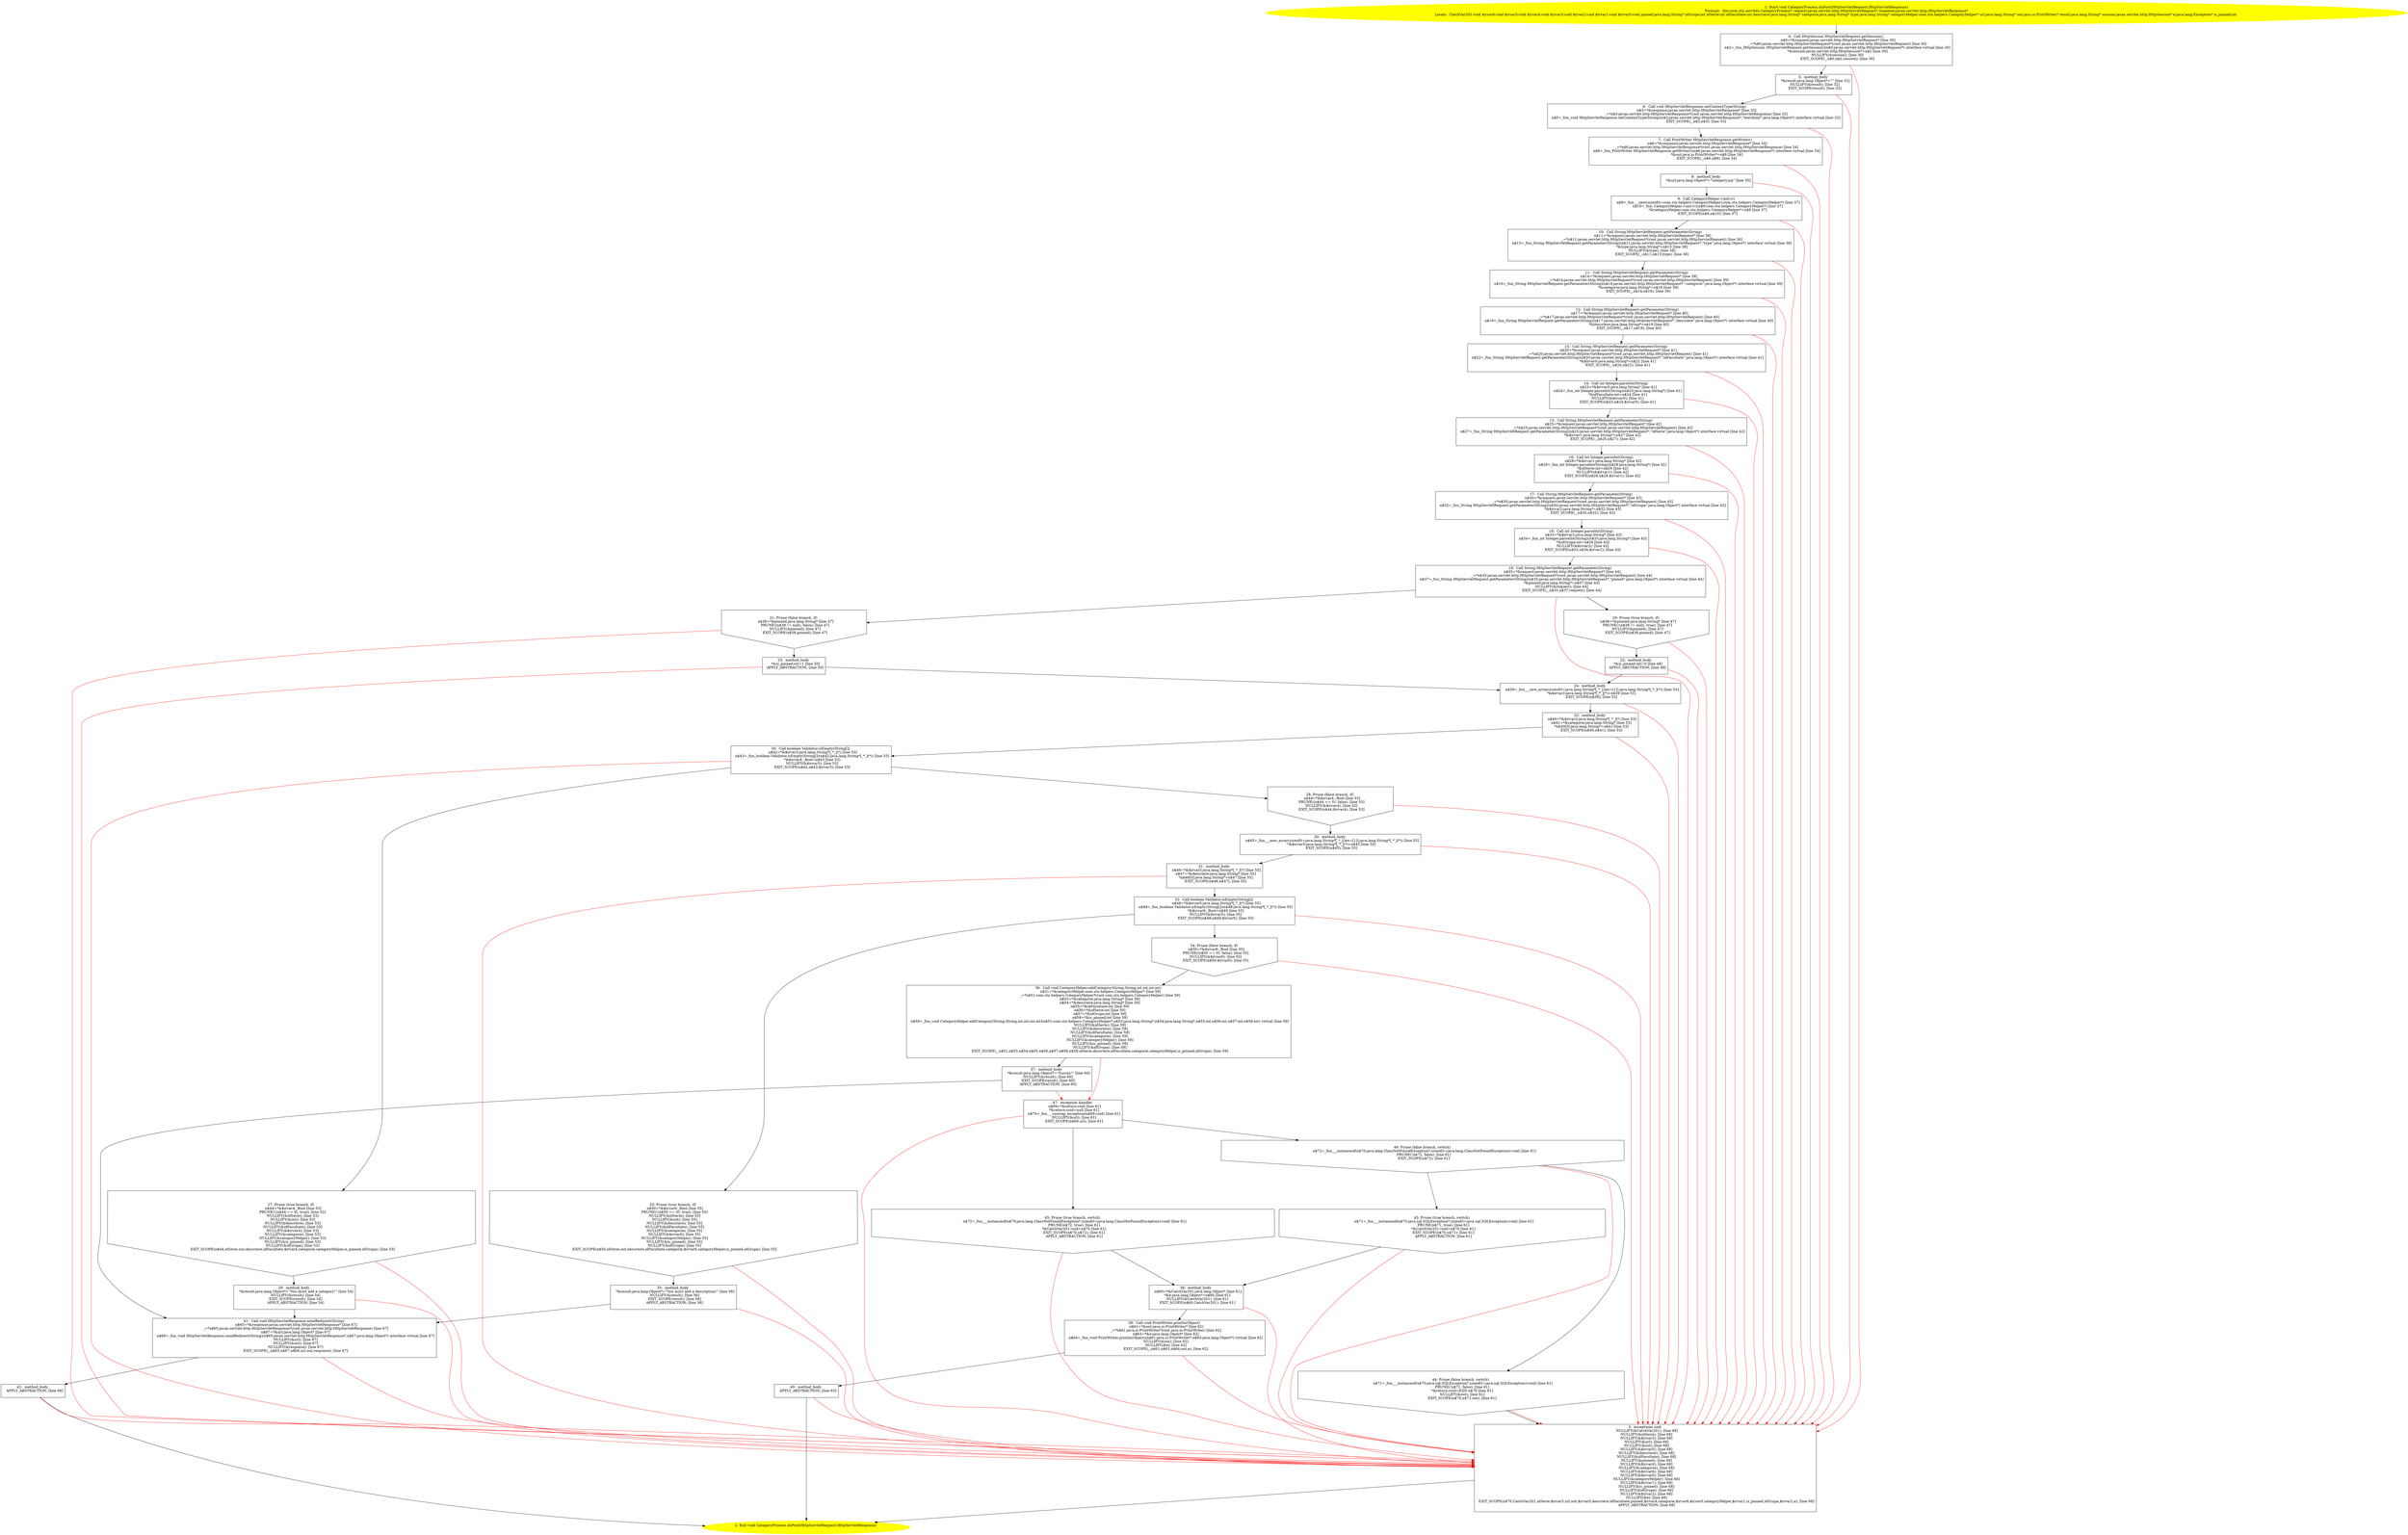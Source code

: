 /* @generated */
digraph cfg {
"com.stn.servlets.CategoryProcess.doPost(javax.servlet.http.HttpServletRequest,javax.servlet.http.Htt.23003e9d1ad354208f58d56ea0542914_1" [label="1: Start void CategoryProcess.doPost(HttpServletRequest,HttpServletResponse)\nFormals:  this:com.stn.servlets.CategoryProcess* request:javax.servlet.http.HttpServletRequest* response:javax.servlet.http.HttpServletResponse*\nLocals:  CatchVar201:void $irvar6:void $irvar5:void $irvar4:void $irvar3:void $irvar2:void $irvar1:void $irvar0:void pinned:java.lang.String* idGrupa:int idSerie:int idFacultate:int descriere:java.lang.String* categorie:java.lang.String* type:java.lang.String* categoryHelper:com.stn.helpers.CategoryHelper* url:java.lang.String* out:java.io.PrintWriter* result:java.lang.String* session:javax.servlet.http.HttpSession* e:java.lang.Exception* is_pinned:int \n  " color=yellow style=filled]
	

	 "com.stn.servlets.CategoryProcess.doPost(javax.servlet.http.HttpServletRequest,javax.servlet.http.Htt.23003e9d1ad354208f58d56ea0542914_1" -> "com.stn.servlets.CategoryProcess.doPost(javax.servlet.http.HttpServletRequest,javax.servlet.http.Htt.23003e9d1ad354208f58d56ea0542914_4" ;
"com.stn.servlets.CategoryProcess.doPost(javax.servlet.http.HttpServletRequest,javax.servlet.http.Htt.23003e9d1ad354208f58d56ea0542914_2" [label="2: Exit void CategoryProcess.doPost(HttpServletRequest,HttpServletResponse) \n  " color=yellow style=filled]
	

"com.stn.servlets.CategoryProcess.doPost(javax.servlet.http.HttpServletRequest,javax.servlet.http.Htt.23003e9d1ad354208f58d56ea0542914_3" [label="3:  exceptions sink \n   NULLIFY(&CatchVar201); [line 68]\n  NULLIFY(&idSerie); [line 68]\n  NULLIFY(&$irvar3); [line 68]\n  NULLIFY(&url); [line 68]\n  NULLIFY(&out); [line 68]\n  NULLIFY(&$irvar5); [line 68]\n  NULLIFY(&descriere); [line 68]\n  NULLIFY(&idFacultate); [line 68]\n  NULLIFY(&pinned); [line 68]\n  NULLIFY(&$irvar4); [line 68]\n  NULLIFY(&categorie); [line 68]\n  NULLIFY(&$irvar6); [line 68]\n  NULLIFY(&$irvar0); [line 68]\n  NULLIFY(&categoryHelper); [line 68]\n  NULLIFY(&$irvar1); [line 68]\n  NULLIFY(&is_pinned); [line 68]\n  NULLIFY(&idGrupa); [line 68]\n  NULLIFY(&$irvar2); [line 68]\n  NULLIFY(&e); [line 68]\n  EXIT_SCOPE(n$70,CatchVar201,idSerie,$irvar3,url,out,$irvar5,descriere,idFacultate,pinned,$irvar4,categorie,$irvar6,$irvar0,categoryHelper,$irvar1,is_pinned,idGrupa,$irvar2,e); [line 68]\n  APPLY_ABSTRACTION; [line 68]\n " shape="box"]
	

	 "com.stn.servlets.CategoryProcess.doPost(javax.servlet.http.HttpServletRequest,javax.servlet.http.Htt.23003e9d1ad354208f58d56ea0542914_3" -> "com.stn.servlets.CategoryProcess.doPost(javax.servlet.http.HttpServletRequest,javax.servlet.http.Htt.23003e9d1ad354208f58d56ea0542914_2" ;
"com.stn.servlets.CategoryProcess.doPost(javax.servlet.http.HttpServletRequest,javax.servlet.http.Htt.23003e9d1ad354208f58d56ea0542914_4" [label="4:  Call HttpSession HttpServletRequest.getSession() \n   n$0=*&request:javax.servlet.http.HttpServletRequest* [line 30]\n  _=*n$0:javax.servlet.http.HttpServletRequest*(root javax.servlet.http.HttpServletRequest) [line 30]\n  n$2=_fun_HttpSession HttpServletRequest.getSession()(n$0:javax.servlet.http.HttpServletRequest*) interface virtual [line 30]\n  *&session:javax.servlet.http.HttpSession*=n$2 [line 30]\n  NULLIFY(&session); [line 30]\n  EXIT_SCOPE(_,n$0,n$2,session); [line 30]\n " shape="box"]
	

	 "com.stn.servlets.CategoryProcess.doPost(javax.servlet.http.HttpServletRequest,javax.servlet.http.Htt.23003e9d1ad354208f58d56ea0542914_4" -> "com.stn.servlets.CategoryProcess.doPost(javax.servlet.http.HttpServletRequest,javax.servlet.http.Htt.23003e9d1ad354208f58d56ea0542914_5" ;
	 "com.stn.servlets.CategoryProcess.doPost(javax.servlet.http.HttpServletRequest,javax.servlet.http.Htt.23003e9d1ad354208f58d56ea0542914_4" -> "com.stn.servlets.CategoryProcess.doPost(javax.servlet.http.HttpServletRequest,javax.servlet.http.Htt.23003e9d1ad354208f58d56ea0542914_3" [color="red" ];
"com.stn.servlets.CategoryProcess.doPost(javax.servlet.http.HttpServletRequest,javax.servlet.http.Htt.23003e9d1ad354208f58d56ea0542914_5" [label="5:  method_body \n   *&result:java.lang.Object*=\"\" [line 32]\n  NULLIFY(&result); [line 32]\n  EXIT_SCOPE(result); [line 32]\n " shape="box"]
	

	 "com.stn.servlets.CategoryProcess.doPost(javax.servlet.http.HttpServletRequest,javax.servlet.http.Htt.23003e9d1ad354208f58d56ea0542914_5" -> "com.stn.servlets.CategoryProcess.doPost(javax.servlet.http.HttpServletRequest,javax.servlet.http.Htt.23003e9d1ad354208f58d56ea0542914_6" ;
	 "com.stn.servlets.CategoryProcess.doPost(javax.servlet.http.HttpServletRequest,javax.servlet.http.Htt.23003e9d1ad354208f58d56ea0542914_5" -> "com.stn.servlets.CategoryProcess.doPost(javax.servlet.http.HttpServletRequest,javax.servlet.http.Htt.23003e9d1ad354208f58d56ea0542914_3" [color="red" ];
"com.stn.servlets.CategoryProcess.doPost(javax.servlet.http.HttpServletRequest,javax.servlet.http.Htt.23003e9d1ad354208f58d56ea0542914_6" [label="6:  Call void HttpServletResponse.setContentType(String) \n   n$3=*&response:javax.servlet.http.HttpServletResponse* [line 33]\n  _=*n$3:javax.servlet.http.HttpServletResponse*(root javax.servlet.http.HttpServletResponse) [line 33]\n  n$5=_fun_void HttpServletResponse.setContentType(String)(n$3:javax.servlet.http.HttpServletResponse*,\"text/html\":java.lang.Object*) interface virtual [line 33]\n  EXIT_SCOPE(_,n$3,n$5); [line 33]\n " shape="box"]
	

	 "com.stn.servlets.CategoryProcess.doPost(javax.servlet.http.HttpServletRequest,javax.servlet.http.Htt.23003e9d1ad354208f58d56ea0542914_6" -> "com.stn.servlets.CategoryProcess.doPost(javax.servlet.http.HttpServletRequest,javax.servlet.http.Htt.23003e9d1ad354208f58d56ea0542914_7" ;
	 "com.stn.servlets.CategoryProcess.doPost(javax.servlet.http.HttpServletRequest,javax.servlet.http.Htt.23003e9d1ad354208f58d56ea0542914_6" -> "com.stn.servlets.CategoryProcess.doPost(javax.servlet.http.HttpServletRequest,javax.servlet.http.Htt.23003e9d1ad354208f58d56ea0542914_3" [color="red" ];
"com.stn.servlets.CategoryProcess.doPost(javax.servlet.http.HttpServletRequest,javax.servlet.http.Htt.23003e9d1ad354208f58d56ea0542914_7" [label="7:  Call PrintWriter HttpServletResponse.getWriter() \n   n$6=*&response:javax.servlet.http.HttpServletResponse* [line 34]\n  _=*n$6:javax.servlet.http.HttpServletResponse*(root javax.servlet.http.HttpServletResponse) [line 34]\n  n$8=_fun_PrintWriter HttpServletResponse.getWriter()(n$6:javax.servlet.http.HttpServletResponse*) interface virtual [line 34]\n  *&out:java.io.PrintWriter*=n$8 [line 34]\n  EXIT_SCOPE(_,n$6,n$8); [line 34]\n " shape="box"]
	

	 "com.stn.servlets.CategoryProcess.doPost(javax.servlet.http.HttpServletRequest,javax.servlet.http.Htt.23003e9d1ad354208f58d56ea0542914_7" -> "com.stn.servlets.CategoryProcess.doPost(javax.servlet.http.HttpServletRequest,javax.servlet.http.Htt.23003e9d1ad354208f58d56ea0542914_8" ;
	 "com.stn.servlets.CategoryProcess.doPost(javax.servlet.http.HttpServletRequest,javax.servlet.http.Htt.23003e9d1ad354208f58d56ea0542914_7" -> "com.stn.servlets.CategoryProcess.doPost(javax.servlet.http.HttpServletRequest,javax.servlet.http.Htt.23003e9d1ad354208f58d56ea0542914_3" [color="red" ];
"com.stn.servlets.CategoryProcess.doPost(javax.servlet.http.HttpServletRequest,javax.servlet.http.Htt.23003e9d1ad354208f58d56ea0542914_8" [label="8:  method_body \n   *&url:java.lang.Object*=\"category.jsp\" [line 35]\n " shape="box"]
	

	 "com.stn.servlets.CategoryProcess.doPost(javax.servlet.http.HttpServletRequest,javax.servlet.http.Htt.23003e9d1ad354208f58d56ea0542914_8" -> "com.stn.servlets.CategoryProcess.doPost(javax.servlet.http.HttpServletRequest,javax.servlet.http.Htt.23003e9d1ad354208f58d56ea0542914_9" ;
	 "com.stn.servlets.CategoryProcess.doPost(javax.servlet.http.HttpServletRequest,javax.servlet.http.Htt.23003e9d1ad354208f58d56ea0542914_8" -> "com.stn.servlets.CategoryProcess.doPost(javax.servlet.http.HttpServletRequest,javax.servlet.http.Htt.23003e9d1ad354208f58d56ea0542914_3" [color="red" ];
"com.stn.servlets.CategoryProcess.doPost(javax.servlet.http.HttpServletRequest,javax.servlet.http.Htt.23003e9d1ad354208f58d56ea0542914_9" [label="9:  Call CategoryHelper.<init>() \n   n$9=_fun___new(sizeof(t=com.stn.helpers.CategoryHelper):com.stn.helpers.CategoryHelper*) [line 37]\n  n$10=_fun_CategoryHelper.<init>()(n$9:com.stn.helpers.CategoryHelper*) [line 37]\n  *&categoryHelper:com.stn.helpers.CategoryHelper*=n$9 [line 37]\n  EXIT_SCOPE(n$9,n$10); [line 37]\n " shape="box"]
	

	 "com.stn.servlets.CategoryProcess.doPost(javax.servlet.http.HttpServletRequest,javax.servlet.http.Htt.23003e9d1ad354208f58d56ea0542914_9" -> "com.stn.servlets.CategoryProcess.doPost(javax.servlet.http.HttpServletRequest,javax.servlet.http.Htt.23003e9d1ad354208f58d56ea0542914_10" ;
	 "com.stn.servlets.CategoryProcess.doPost(javax.servlet.http.HttpServletRequest,javax.servlet.http.Htt.23003e9d1ad354208f58d56ea0542914_9" -> "com.stn.servlets.CategoryProcess.doPost(javax.servlet.http.HttpServletRequest,javax.servlet.http.Htt.23003e9d1ad354208f58d56ea0542914_3" [color="red" ];
"com.stn.servlets.CategoryProcess.doPost(javax.servlet.http.HttpServletRequest,javax.servlet.http.Htt.23003e9d1ad354208f58d56ea0542914_10" [label="10:  Call String HttpServletRequest.getParameter(String) \n   n$11=*&request:javax.servlet.http.HttpServletRequest* [line 38]\n  _=*n$11:javax.servlet.http.HttpServletRequest*(root javax.servlet.http.HttpServletRequest) [line 38]\n  n$13=_fun_String HttpServletRequest.getParameter(String)(n$11:javax.servlet.http.HttpServletRequest*,\"type\":java.lang.Object*) interface virtual [line 38]\n  *&type:java.lang.String*=n$13 [line 38]\n  NULLIFY(&type); [line 38]\n  EXIT_SCOPE(_,n$11,n$13,type); [line 38]\n " shape="box"]
	

	 "com.stn.servlets.CategoryProcess.doPost(javax.servlet.http.HttpServletRequest,javax.servlet.http.Htt.23003e9d1ad354208f58d56ea0542914_10" -> "com.stn.servlets.CategoryProcess.doPost(javax.servlet.http.HttpServletRequest,javax.servlet.http.Htt.23003e9d1ad354208f58d56ea0542914_11" ;
	 "com.stn.servlets.CategoryProcess.doPost(javax.servlet.http.HttpServletRequest,javax.servlet.http.Htt.23003e9d1ad354208f58d56ea0542914_10" -> "com.stn.servlets.CategoryProcess.doPost(javax.servlet.http.HttpServletRequest,javax.servlet.http.Htt.23003e9d1ad354208f58d56ea0542914_3" [color="red" ];
"com.stn.servlets.CategoryProcess.doPost(javax.servlet.http.HttpServletRequest,javax.servlet.http.Htt.23003e9d1ad354208f58d56ea0542914_11" [label="11:  Call String HttpServletRequest.getParameter(String) \n   n$14=*&request:javax.servlet.http.HttpServletRequest* [line 39]\n  _=*n$14:javax.servlet.http.HttpServletRequest*(root javax.servlet.http.HttpServletRequest) [line 39]\n  n$16=_fun_String HttpServletRequest.getParameter(String)(n$14:javax.servlet.http.HttpServletRequest*,\"categorie\":java.lang.Object*) interface virtual [line 39]\n  *&categorie:java.lang.String*=n$16 [line 39]\n  EXIT_SCOPE(_,n$14,n$16); [line 39]\n " shape="box"]
	

	 "com.stn.servlets.CategoryProcess.doPost(javax.servlet.http.HttpServletRequest,javax.servlet.http.Htt.23003e9d1ad354208f58d56ea0542914_11" -> "com.stn.servlets.CategoryProcess.doPost(javax.servlet.http.HttpServletRequest,javax.servlet.http.Htt.23003e9d1ad354208f58d56ea0542914_12" ;
	 "com.stn.servlets.CategoryProcess.doPost(javax.servlet.http.HttpServletRequest,javax.servlet.http.Htt.23003e9d1ad354208f58d56ea0542914_11" -> "com.stn.servlets.CategoryProcess.doPost(javax.servlet.http.HttpServletRequest,javax.servlet.http.Htt.23003e9d1ad354208f58d56ea0542914_3" [color="red" ];
"com.stn.servlets.CategoryProcess.doPost(javax.servlet.http.HttpServletRequest,javax.servlet.http.Htt.23003e9d1ad354208f58d56ea0542914_12" [label="12:  Call String HttpServletRequest.getParameter(String) \n   n$17=*&request:javax.servlet.http.HttpServletRequest* [line 40]\n  _=*n$17:javax.servlet.http.HttpServletRequest*(root javax.servlet.http.HttpServletRequest) [line 40]\n  n$19=_fun_String HttpServletRequest.getParameter(String)(n$17:javax.servlet.http.HttpServletRequest*,\"descriere\":java.lang.Object*) interface virtual [line 40]\n  *&descriere:java.lang.String*=n$19 [line 40]\n  EXIT_SCOPE(_,n$17,n$19); [line 40]\n " shape="box"]
	

	 "com.stn.servlets.CategoryProcess.doPost(javax.servlet.http.HttpServletRequest,javax.servlet.http.Htt.23003e9d1ad354208f58d56ea0542914_12" -> "com.stn.servlets.CategoryProcess.doPost(javax.servlet.http.HttpServletRequest,javax.servlet.http.Htt.23003e9d1ad354208f58d56ea0542914_13" ;
	 "com.stn.servlets.CategoryProcess.doPost(javax.servlet.http.HttpServletRequest,javax.servlet.http.Htt.23003e9d1ad354208f58d56ea0542914_12" -> "com.stn.servlets.CategoryProcess.doPost(javax.servlet.http.HttpServletRequest,javax.servlet.http.Htt.23003e9d1ad354208f58d56ea0542914_3" [color="red" ];
"com.stn.servlets.CategoryProcess.doPost(javax.servlet.http.HttpServletRequest,javax.servlet.http.Htt.23003e9d1ad354208f58d56ea0542914_13" [label="13:  Call String HttpServletRequest.getParameter(String) \n   n$20=*&request:javax.servlet.http.HttpServletRequest* [line 41]\n  _=*n$20:javax.servlet.http.HttpServletRequest*(root javax.servlet.http.HttpServletRequest) [line 41]\n  n$22=_fun_String HttpServletRequest.getParameter(String)(n$20:javax.servlet.http.HttpServletRequest*,\"idFacultate\":java.lang.Object*) interface virtual [line 41]\n  *&$irvar0:java.lang.String*=n$22 [line 41]\n  EXIT_SCOPE(_,n$20,n$22); [line 41]\n " shape="box"]
	

	 "com.stn.servlets.CategoryProcess.doPost(javax.servlet.http.HttpServletRequest,javax.servlet.http.Htt.23003e9d1ad354208f58d56ea0542914_13" -> "com.stn.servlets.CategoryProcess.doPost(javax.servlet.http.HttpServletRequest,javax.servlet.http.Htt.23003e9d1ad354208f58d56ea0542914_14" ;
	 "com.stn.servlets.CategoryProcess.doPost(javax.servlet.http.HttpServletRequest,javax.servlet.http.Htt.23003e9d1ad354208f58d56ea0542914_13" -> "com.stn.servlets.CategoryProcess.doPost(javax.servlet.http.HttpServletRequest,javax.servlet.http.Htt.23003e9d1ad354208f58d56ea0542914_3" [color="red" ];
"com.stn.servlets.CategoryProcess.doPost(javax.servlet.http.HttpServletRequest,javax.servlet.http.Htt.23003e9d1ad354208f58d56ea0542914_14" [label="14:  Call int Integer.parseInt(String) \n   n$23=*&$irvar0:java.lang.String* [line 41]\n  n$24=_fun_int Integer.parseInt(String)(n$23:java.lang.String*) [line 41]\n  *&idFacultate:int=n$24 [line 41]\n  NULLIFY(&$irvar0); [line 41]\n  EXIT_SCOPE(n$23,n$24,$irvar0); [line 41]\n " shape="box"]
	

	 "com.stn.servlets.CategoryProcess.doPost(javax.servlet.http.HttpServletRequest,javax.servlet.http.Htt.23003e9d1ad354208f58d56ea0542914_14" -> "com.stn.servlets.CategoryProcess.doPost(javax.servlet.http.HttpServletRequest,javax.servlet.http.Htt.23003e9d1ad354208f58d56ea0542914_15" ;
	 "com.stn.servlets.CategoryProcess.doPost(javax.servlet.http.HttpServletRequest,javax.servlet.http.Htt.23003e9d1ad354208f58d56ea0542914_14" -> "com.stn.servlets.CategoryProcess.doPost(javax.servlet.http.HttpServletRequest,javax.servlet.http.Htt.23003e9d1ad354208f58d56ea0542914_3" [color="red" ];
"com.stn.servlets.CategoryProcess.doPost(javax.servlet.http.HttpServletRequest,javax.servlet.http.Htt.23003e9d1ad354208f58d56ea0542914_15" [label="15:  Call String HttpServletRequest.getParameter(String) \n   n$25=*&request:javax.servlet.http.HttpServletRequest* [line 42]\n  _=*n$25:javax.servlet.http.HttpServletRequest*(root javax.servlet.http.HttpServletRequest) [line 42]\n  n$27=_fun_String HttpServletRequest.getParameter(String)(n$25:javax.servlet.http.HttpServletRequest*,\"idSerie\":java.lang.Object*) interface virtual [line 42]\n  *&$irvar1:java.lang.String*=n$27 [line 42]\n  EXIT_SCOPE(_,n$25,n$27); [line 42]\n " shape="box"]
	

	 "com.stn.servlets.CategoryProcess.doPost(javax.servlet.http.HttpServletRequest,javax.servlet.http.Htt.23003e9d1ad354208f58d56ea0542914_15" -> "com.stn.servlets.CategoryProcess.doPost(javax.servlet.http.HttpServletRequest,javax.servlet.http.Htt.23003e9d1ad354208f58d56ea0542914_16" ;
	 "com.stn.servlets.CategoryProcess.doPost(javax.servlet.http.HttpServletRequest,javax.servlet.http.Htt.23003e9d1ad354208f58d56ea0542914_15" -> "com.stn.servlets.CategoryProcess.doPost(javax.servlet.http.HttpServletRequest,javax.servlet.http.Htt.23003e9d1ad354208f58d56ea0542914_3" [color="red" ];
"com.stn.servlets.CategoryProcess.doPost(javax.servlet.http.HttpServletRequest,javax.servlet.http.Htt.23003e9d1ad354208f58d56ea0542914_16" [label="16:  Call int Integer.parseInt(String) \n   n$28=*&$irvar1:java.lang.String* [line 42]\n  n$29=_fun_int Integer.parseInt(String)(n$28:java.lang.String*) [line 42]\n  *&idSerie:int=n$29 [line 42]\n  NULLIFY(&$irvar1); [line 42]\n  EXIT_SCOPE(n$28,n$29,$irvar1); [line 42]\n " shape="box"]
	

	 "com.stn.servlets.CategoryProcess.doPost(javax.servlet.http.HttpServletRequest,javax.servlet.http.Htt.23003e9d1ad354208f58d56ea0542914_16" -> "com.stn.servlets.CategoryProcess.doPost(javax.servlet.http.HttpServletRequest,javax.servlet.http.Htt.23003e9d1ad354208f58d56ea0542914_17" ;
	 "com.stn.servlets.CategoryProcess.doPost(javax.servlet.http.HttpServletRequest,javax.servlet.http.Htt.23003e9d1ad354208f58d56ea0542914_16" -> "com.stn.servlets.CategoryProcess.doPost(javax.servlet.http.HttpServletRequest,javax.servlet.http.Htt.23003e9d1ad354208f58d56ea0542914_3" [color="red" ];
"com.stn.servlets.CategoryProcess.doPost(javax.servlet.http.HttpServletRequest,javax.servlet.http.Htt.23003e9d1ad354208f58d56ea0542914_17" [label="17:  Call String HttpServletRequest.getParameter(String) \n   n$30=*&request:javax.servlet.http.HttpServletRequest* [line 43]\n  _=*n$30:javax.servlet.http.HttpServletRequest*(root javax.servlet.http.HttpServletRequest) [line 43]\n  n$32=_fun_String HttpServletRequest.getParameter(String)(n$30:javax.servlet.http.HttpServletRequest*,\"idGrupa\":java.lang.Object*) interface virtual [line 43]\n  *&$irvar2:java.lang.String*=n$32 [line 43]\n  EXIT_SCOPE(_,n$30,n$32); [line 43]\n " shape="box"]
	

	 "com.stn.servlets.CategoryProcess.doPost(javax.servlet.http.HttpServletRequest,javax.servlet.http.Htt.23003e9d1ad354208f58d56ea0542914_17" -> "com.stn.servlets.CategoryProcess.doPost(javax.servlet.http.HttpServletRequest,javax.servlet.http.Htt.23003e9d1ad354208f58d56ea0542914_18" ;
	 "com.stn.servlets.CategoryProcess.doPost(javax.servlet.http.HttpServletRequest,javax.servlet.http.Htt.23003e9d1ad354208f58d56ea0542914_17" -> "com.stn.servlets.CategoryProcess.doPost(javax.servlet.http.HttpServletRequest,javax.servlet.http.Htt.23003e9d1ad354208f58d56ea0542914_3" [color="red" ];
"com.stn.servlets.CategoryProcess.doPost(javax.servlet.http.HttpServletRequest,javax.servlet.http.Htt.23003e9d1ad354208f58d56ea0542914_18" [label="18:  Call int Integer.parseInt(String) \n   n$33=*&$irvar2:java.lang.String* [line 43]\n  n$34=_fun_int Integer.parseInt(String)(n$33:java.lang.String*) [line 43]\n  *&idGrupa:int=n$34 [line 43]\n  NULLIFY(&$irvar2); [line 43]\n  EXIT_SCOPE(n$33,n$34,$irvar2); [line 43]\n " shape="box"]
	

	 "com.stn.servlets.CategoryProcess.doPost(javax.servlet.http.HttpServletRequest,javax.servlet.http.Htt.23003e9d1ad354208f58d56ea0542914_18" -> "com.stn.servlets.CategoryProcess.doPost(javax.servlet.http.HttpServletRequest,javax.servlet.http.Htt.23003e9d1ad354208f58d56ea0542914_19" ;
	 "com.stn.servlets.CategoryProcess.doPost(javax.servlet.http.HttpServletRequest,javax.servlet.http.Htt.23003e9d1ad354208f58d56ea0542914_18" -> "com.stn.servlets.CategoryProcess.doPost(javax.servlet.http.HttpServletRequest,javax.servlet.http.Htt.23003e9d1ad354208f58d56ea0542914_3" [color="red" ];
"com.stn.servlets.CategoryProcess.doPost(javax.servlet.http.HttpServletRequest,javax.servlet.http.Htt.23003e9d1ad354208f58d56ea0542914_19" [label="19:  Call String HttpServletRequest.getParameter(String) \n   n$35=*&request:javax.servlet.http.HttpServletRequest* [line 44]\n  _=*n$35:javax.servlet.http.HttpServletRequest*(root javax.servlet.http.HttpServletRequest) [line 44]\n  n$37=_fun_String HttpServletRequest.getParameter(String)(n$35:javax.servlet.http.HttpServletRequest*,\"pinned\":java.lang.Object*) interface virtual [line 44]\n  *&pinned:java.lang.String*=n$37 [line 44]\n  NULLIFY(&request); [line 44]\n  EXIT_SCOPE(_,n$35,n$37,request); [line 44]\n " shape="box"]
	

	 "com.stn.servlets.CategoryProcess.doPost(javax.servlet.http.HttpServletRequest,javax.servlet.http.Htt.23003e9d1ad354208f58d56ea0542914_19" -> "com.stn.servlets.CategoryProcess.doPost(javax.servlet.http.HttpServletRequest,javax.servlet.http.Htt.23003e9d1ad354208f58d56ea0542914_20" ;
	 "com.stn.servlets.CategoryProcess.doPost(javax.servlet.http.HttpServletRequest,javax.servlet.http.Htt.23003e9d1ad354208f58d56ea0542914_19" -> "com.stn.servlets.CategoryProcess.doPost(javax.servlet.http.HttpServletRequest,javax.servlet.http.Htt.23003e9d1ad354208f58d56ea0542914_21" ;
	 "com.stn.servlets.CategoryProcess.doPost(javax.servlet.http.HttpServletRequest,javax.servlet.http.Htt.23003e9d1ad354208f58d56ea0542914_19" -> "com.stn.servlets.CategoryProcess.doPost(javax.servlet.http.HttpServletRequest,javax.servlet.http.Htt.23003e9d1ad354208f58d56ea0542914_3" [color="red" ];
"com.stn.servlets.CategoryProcess.doPost(javax.servlet.http.HttpServletRequest,javax.servlet.http.Htt.23003e9d1ad354208f58d56ea0542914_20" [label="20: Prune (true branch, if) \n   n$38=*&pinned:java.lang.String* [line 47]\n  PRUNE(!(n$38 != null), true); [line 47]\n  NULLIFY(&pinned); [line 47]\n  EXIT_SCOPE(n$38,pinned); [line 47]\n " shape="invhouse"]
	

	 "com.stn.servlets.CategoryProcess.doPost(javax.servlet.http.HttpServletRequest,javax.servlet.http.Htt.23003e9d1ad354208f58d56ea0542914_20" -> "com.stn.servlets.CategoryProcess.doPost(javax.servlet.http.HttpServletRequest,javax.servlet.http.Htt.23003e9d1ad354208f58d56ea0542914_22" ;
	 "com.stn.servlets.CategoryProcess.doPost(javax.servlet.http.HttpServletRequest,javax.servlet.http.Htt.23003e9d1ad354208f58d56ea0542914_20" -> "com.stn.servlets.CategoryProcess.doPost(javax.servlet.http.HttpServletRequest,javax.servlet.http.Htt.23003e9d1ad354208f58d56ea0542914_3" [color="red" ];
"com.stn.servlets.CategoryProcess.doPost(javax.servlet.http.HttpServletRequest,javax.servlet.http.Htt.23003e9d1ad354208f58d56ea0542914_21" [label="21: Prune (false branch, if) \n   n$38=*&pinned:java.lang.String* [line 47]\n  PRUNE((n$38 != null), false); [line 47]\n  NULLIFY(&pinned); [line 47]\n  EXIT_SCOPE(n$38,pinned); [line 47]\n " shape="invhouse"]
	

	 "com.stn.servlets.CategoryProcess.doPost(javax.servlet.http.HttpServletRequest,javax.servlet.http.Htt.23003e9d1ad354208f58d56ea0542914_21" -> "com.stn.servlets.CategoryProcess.doPost(javax.servlet.http.HttpServletRequest,javax.servlet.http.Htt.23003e9d1ad354208f58d56ea0542914_23" ;
	 "com.stn.servlets.CategoryProcess.doPost(javax.servlet.http.HttpServletRequest,javax.servlet.http.Htt.23003e9d1ad354208f58d56ea0542914_21" -> "com.stn.servlets.CategoryProcess.doPost(javax.servlet.http.HttpServletRequest,javax.servlet.http.Htt.23003e9d1ad354208f58d56ea0542914_3" [color="red" ];
"com.stn.servlets.CategoryProcess.doPost(javax.servlet.http.HttpServletRequest,javax.servlet.http.Htt.23003e9d1ad354208f58d56ea0542914_22" [label="22:  method_body \n   *&is_pinned:int=0 [line 48]\n  APPLY_ABSTRACTION; [line 48]\n " shape="box"]
	

	 "com.stn.servlets.CategoryProcess.doPost(javax.servlet.http.HttpServletRequest,javax.servlet.http.Htt.23003e9d1ad354208f58d56ea0542914_22" -> "com.stn.servlets.CategoryProcess.doPost(javax.servlet.http.HttpServletRequest,javax.servlet.http.Htt.23003e9d1ad354208f58d56ea0542914_24" ;
	 "com.stn.servlets.CategoryProcess.doPost(javax.servlet.http.HttpServletRequest,javax.servlet.http.Htt.23003e9d1ad354208f58d56ea0542914_22" -> "com.stn.servlets.CategoryProcess.doPost(javax.servlet.http.HttpServletRequest,javax.servlet.http.Htt.23003e9d1ad354208f58d56ea0542914_3" [color="red" ];
"com.stn.servlets.CategoryProcess.doPost(javax.servlet.http.HttpServletRequest,javax.servlet.http.Htt.23003e9d1ad354208f58d56ea0542914_23" [label="23:  method_body \n   *&is_pinned:int=1 [line 50]\n  APPLY_ABSTRACTION; [line 50]\n " shape="box"]
	

	 "com.stn.servlets.CategoryProcess.doPost(javax.servlet.http.HttpServletRequest,javax.servlet.http.Htt.23003e9d1ad354208f58d56ea0542914_23" -> "com.stn.servlets.CategoryProcess.doPost(javax.servlet.http.HttpServletRequest,javax.servlet.http.Htt.23003e9d1ad354208f58d56ea0542914_24" ;
	 "com.stn.servlets.CategoryProcess.doPost(javax.servlet.http.HttpServletRequest,javax.servlet.http.Htt.23003e9d1ad354208f58d56ea0542914_23" -> "com.stn.servlets.CategoryProcess.doPost(javax.servlet.http.HttpServletRequest,javax.servlet.http.Htt.23003e9d1ad354208f58d56ea0542914_3" [color="red" ];
"com.stn.servlets.CategoryProcess.doPost(javax.servlet.http.HttpServletRequest,javax.servlet.http.Htt.23003e9d1ad354208f58d56ea0542914_24" [label="24:  method_body \n   n$39=_fun___new_array(sizeof(t=java.lang.String*[_*_];len=[1]):java.lang.String*[_*_](*)) [line 53]\n  *&$irvar3:java.lang.String*[_*_](*)=n$39 [line 53]\n  EXIT_SCOPE(n$39); [line 53]\n " shape="box"]
	

	 "com.stn.servlets.CategoryProcess.doPost(javax.servlet.http.HttpServletRequest,javax.servlet.http.Htt.23003e9d1ad354208f58d56ea0542914_24" -> "com.stn.servlets.CategoryProcess.doPost(javax.servlet.http.HttpServletRequest,javax.servlet.http.Htt.23003e9d1ad354208f58d56ea0542914_25" ;
	 "com.stn.servlets.CategoryProcess.doPost(javax.servlet.http.HttpServletRequest,javax.servlet.http.Htt.23003e9d1ad354208f58d56ea0542914_24" -> "com.stn.servlets.CategoryProcess.doPost(javax.servlet.http.HttpServletRequest,javax.servlet.http.Htt.23003e9d1ad354208f58d56ea0542914_3" [color="red" ];
"com.stn.servlets.CategoryProcess.doPost(javax.servlet.http.HttpServletRequest,javax.servlet.http.Htt.23003e9d1ad354208f58d56ea0542914_25" [label="25:  method_body \n   n$40=*&$irvar3:java.lang.String*[_*_](*) [line 53]\n  n$41=*&categorie:java.lang.String* [line 53]\n  *n$40[0]:java.lang.String*=n$41 [line 53]\n  EXIT_SCOPE(n$40,n$41); [line 53]\n " shape="box"]
	

	 "com.stn.servlets.CategoryProcess.doPost(javax.servlet.http.HttpServletRequest,javax.servlet.http.Htt.23003e9d1ad354208f58d56ea0542914_25" -> "com.stn.servlets.CategoryProcess.doPost(javax.servlet.http.HttpServletRequest,javax.servlet.http.Htt.23003e9d1ad354208f58d56ea0542914_26" ;
	 "com.stn.servlets.CategoryProcess.doPost(javax.servlet.http.HttpServletRequest,javax.servlet.http.Htt.23003e9d1ad354208f58d56ea0542914_25" -> "com.stn.servlets.CategoryProcess.doPost(javax.servlet.http.HttpServletRequest,javax.servlet.http.Htt.23003e9d1ad354208f58d56ea0542914_3" [color="red" ];
"com.stn.servlets.CategoryProcess.doPost(javax.servlet.http.HttpServletRequest,javax.servlet.http.Htt.23003e9d1ad354208f58d56ea0542914_26" [label="26:  Call boolean Validator.isEmpty(String[]) \n   n$42=*&$irvar3:java.lang.String*[_*_](*) [line 53]\n  n$43=_fun_boolean Validator.isEmpty(String[])(n$42:java.lang.String*[_*_](*)) [line 53]\n  *&$irvar4:_Bool=n$43 [line 53]\n  NULLIFY(&$irvar3); [line 53]\n  EXIT_SCOPE(n$42,n$43,$irvar3); [line 53]\n " shape="box"]
	

	 "com.stn.servlets.CategoryProcess.doPost(javax.servlet.http.HttpServletRequest,javax.servlet.http.Htt.23003e9d1ad354208f58d56ea0542914_26" -> "com.stn.servlets.CategoryProcess.doPost(javax.servlet.http.HttpServletRequest,javax.servlet.http.Htt.23003e9d1ad354208f58d56ea0542914_27" ;
	 "com.stn.servlets.CategoryProcess.doPost(javax.servlet.http.HttpServletRequest,javax.servlet.http.Htt.23003e9d1ad354208f58d56ea0542914_26" -> "com.stn.servlets.CategoryProcess.doPost(javax.servlet.http.HttpServletRequest,javax.servlet.http.Htt.23003e9d1ad354208f58d56ea0542914_28" ;
	 "com.stn.servlets.CategoryProcess.doPost(javax.servlet.http.HttpServletRequest,javax.servlet.http.Htt.23003e9d1ad354208f58d56ea0542914_26" -> "com.stn.servlets.CategoryProcess.doPost(javax.servlet.http.HttpServletRequest,javax.servlet.http.Htt.23003e9d1ad354208f58d56ea0542914_3" [color="red" ];
"com.stn.servlets.CategoryProcess.doPost(javax.servlet.http.HttpServletRequest,javax.servlet.http.Htt.23003e9d1ad354208f58d56ea0542914_27" [label="27: Prune (true branch, if) \n   n$44=*&$irvar4:_Bool [line 53]\n  PRUNE(!(n$44 == 0), true); [line 53]\n  NULLIFY(&idSerie); [line 53]\n  NULLIFY(&out); [line 53]\n  NULLIFY(&descriere); [line 53]\n  NULLIFY(&idFacultate); [line 53]\n  NULLIFY(&$irvar4); [line 53]\n  NULLIFY(&categorie); [line 53]\n  NULLIFY(&categoryHelper); [line 53]\n  NULLIFY(&is_pinned); [line 53]\n  NULLIFY(&idGrupa); [line 53]\n  EXIT_SCOPE(n$44,idSerie,out,descriere,idFacultate,$irvar4,categorie,categoryHelper,is_pinned,idGrupa); [line 53]\n " shape="invhouse"]
	

	 "com.stn.servlets.CategoryProcess.doPost(javax.servlet.http.HttpServletRequest,javax.servlet.http.Htt.23003e9d1ad354208f58d56ea0542914_27" -> "com.stn.servlets.CategoryProcess.doPost(javax.servlet.http.HttpServletRequest,javax.servlet.http.Htt.23003e9d1ad354208f58d56ea0542914_29" ;
	 "com.stn.servlets.CategoryProcess.doPost(javax.servlet.http.HttpServletRequest,javax.servlet.http.Htt.23003e9d1ad354208f58d56ea0542914_27" -> "com.stn.servlets.CategoryProcess.doPost(javax.servlet.http.HttpServletRequest,javax.servlet.http.Htt.23003e9d1ad354208f58d56ea0542914_3" [color="red" ];
"com.stn.servlets.CategoryProcess.doPost(javax.servlet.http.HttpServletRequest,javax.servlet.http.Htt.23003e9d1ad354208f58d56ea0542914_28" [label="28: Prune (false branch, if) \n   n$44=*&$irvar4:_Bool [line 53]\n  PRUNE((n$44 == 0), false); [line 53]\n  NULLIFY(&$irvar4); [line 53]\n  EXIT_SCOPE(n$44,$irvar4); [line 53]\n " shape="invhouse"]
	

	 "com.stn.servlets.CategoryProcess.doPost(javax.servlet.http.HttpServletRequest,javax.servlet.http.Htt.23003e9d1ad354208f58d56ea0542914_28" -> "com.stn.servlets.CategoryProcess.doPost(javax.servlet.http.HttpServletRequest,javax.servlet.http.Htt.23003e9d1ad354208f58d56ea0542914_30" ;
	 "com.stn.servlets.CategoryProcess.doPost(javax.servlet.http.HttpServletRequest,javax.servlet.http.Htt.23003e9d1ad354208f58d56ea0542914_28" -> "com.stn.servlets.CategoryProcess.doPost(javax.servlet.http.HttpServletRequest,javax.servlet.http.Htt.23003e9d1ad354208f58d56ea0542914_3" [color="red" ];
"com.stn.servlets.CategoryProcess.doPost(javax.servlet.http.HttpServletRequest,javax.servlet.http.Htt.23003e9d1ad354208f58d56ea0542914_29" [label="29:  method_body \n   *&result:java.lang.Object*=\"You must add a category!\" [line 54]\n  NULLIFY(&result); [line 54]\n  EXIT_SCOPE(result); [line 54]\n  APPLY_ABSTRACTION; [line 54]\n " shape="box"]
	

	 "com.stn.servlets.CategoryProcess.doPost(javax.servlet.http.HttpServletRequest,javax.servlet.http.Htt.23003e9d1ad354208f58d56ea0542914_29" -> "com.stn.servlets.CategoryProcess.doPost(javax.servlet.http.HttpServletRequest,javax.servlet.http.Htt.23003e9d1ad354208f58d56ea0542914_41" ;
	 "com.stn.servlets.CategoryProcess.doPost(javax.servlet.http.HttpServletRequest,javax.servlet.http.Htt.23003e9d1ad354208f58d56ea0542914_29" -> "com.stn.servlets.CategoryProcess.doPost(javax.servlet.http.HttpServletRequest,javax.servlet.http.Htt.23003e9d1ad354208f58d56ea0542914_3" [color="red" ];
"com.stn.servlets.CategoryProcess.doPost(javax.servlet.http.HttpServletRequest,javax.servlet.http.Htt.23003e9d1ad354208f58d56ea0542914_30" [label="30:  method_body \n   n$45=_fun___new_array(sizeof(t=java.lang.String*[_*_];len=[1]):java.lang.String*[_*_](*)) [line 55]\n  *&$irvar5:java.lang.String*[_*_](*)=n$45 [line 55]\n  EXIT_SCOPE(n$45); [line 55]\n " shape="box"]
	

	 "com.stn.servlets.CategoryProcess.doPost(javax.servlet.http.HttpServletRequest,javax.servlet.http.Htt.23003e9d1ad354208f58d56ea0542914_30" -> "com.stn.servlets.CategoryProcess.doPost(javax.servlet.http.HttpServletRequest,javax.servlet.http.Htt.23003e9d1ad354208f58d56ea0542914_31" ;
	 "com.stn.servlets.CategoryProcess.doPost(javax.servlet.http.HttpServletRequest,javax.servlet.http.Htt.23003e9d1ad354208f58d56ea0542914_30" -> "com.stn.servlets.CategoryProcess.doPost(javax.servlet.http.HttpServletRequest,javax.servlet.http.Htt.23003e9d1ad354208f58d56ea0542914_3" [color="red" ];
"com.stn.servlets.CategoryProcess.doPost(javax.servlet.http.HttpServletRequest,javax.servlet.http.Htt.23003e9d1ad354208f58d56ea0542914_31" [label="31:  method_body \n   n$46=*&$irvar5:java.lang.String*[_*_](*) [line 55]\n  n$47=*&descriere:java.lang.String* [line 55]\n  *n$46[0]:java.lang.String*=n$47 [line 55]\n  EXIT_SCOPE(n$46,n$47); [line 55]\n " shape="box"]
	

	 "com.stn.servlets.CategoryProcess.doPost(javax.servlet.http.HttpServletRequest,javax.servlet.http.Htt.23003e9d1ad354208f58d56ea0542914_31" -> "com.stn.servlets.CategoryProcess.doPost(javax.servlet.http.HttpServletRequest,javax.servlet.http.Htt.23003e9d1ad354208f58d56ea0542914_32" ;
	 "com.stn.servlets.CategoryProcess.doPost(javax.servlet.http.HttpServletRequest,javax.servlet.http.Htt.23003e9d1ad354208f58d56ea0542914_31" -> "com.stn.servlets.CategoryProcess.doPost(javax.servlet.http.HttpServletRequest,javax.servlet.http.Htt.23003e9d1ad354208f58d56ea0542914_3" [color="red" ];
"com.stn.servlets.CategoryProcess.doPost(javax.servlet.http.HttpServletRequest,javax.servlet.http.Htt.23003e9d1ad354208f58d56ea0542914_32" [label="32:  Call boolean Validator.isEmpty(String[]) \n   n$48=*&$irvar5:java.lang.String*[_*_](*) [line 55]\n  n$49=_fun_boolean Validator.isEmpty(String[])(n$48:java.lang.String*[_*_](*)) [line 55]\n  *&$irvar6:_Bool=n$49 [line 55]\n  NULLIFY(&$irvar5); [line 55]\n  EXIT_SCOPE(n$48,n$49,$irvar5); [line 55]\n " shape="box"]
	

	 "com.stn.servlets.CategoryProcess.doPost(javax.servlet.http.HttpServletRequest,javax.servlet.http.Htt.23003e9d1ad354208f58d56ea0542914_32" -> "com.stn.servlets.CategoryProcess.doPost(javax.servlet.http.HttpServletRequest,javax.servlet.http.Htt.23003e9d1ad354208f58d56ea0542914_33" ;
	 "com.stn.servlets.CategoryProcess.doPost(javax.servlet.http.HttpServletRequest,javax.servlet.http.Htt.23003e9d1ad354208f58d56ea0542914_32" -> "com.stn.servlets.CategoryProcess.doPost(javax.servlet.http.HttpServletRequest,javax.servlet.http.Htt.23003e9d1ad354208f58d56ea0542914_34" ;
	 "com.stn.servlets.CategoryProcess.doPost(javax.servlet.http.HttpServletRequest,javax.servlet.http.Htt.23003e9d1ad354208f58d56ea0542914_32" -> "com.stn.servlets.CategoryProcess.doPost(javax.servlet.http.HttpServletRequest,javax.servlet.http.Htt.23003e9d1ad354208f58d56ea0542914_3" [color="red" ];
"com.stn.servlets.CategoryProcess.doPost(javax.servlet.http.HttpServletRequest,javax.servlet.http.Htt.23003e9d1ad354208f58d56ea0542914_33" [label="33: Prune (true branch, if) \n   n$50=*&$irvar6:_Bool [line 55]\n  PRUNE(!(n$50 == 0), true); [line 55]\n  NULLIFY(&idSerie); [line 55]\n  NULLIFY(&out); [line 55]\n  NULLIFY(&descriere); [line 55]\n  NULLIFY(&idFacultate); [line 55]\n  NULLIFY(&categorie); [line 55]\n  NULLIFY(&$irvar6); [line 55]\n  NULLIFY(&categoryHelper); [line 55]\n  NULLIFY(&is_pinned); [line 55]\n  NULLIFY(&idGrupa); [line 55]\n  EXIT_SCOPE(n$50,idSerie,out,descriere,idFacultate,categorie,$irvar6,categoryHelper,is_pinned,idGrupa); [line 55]\n " shape="invhouse"]
	

	 "com.stn.servlets.CategoryProcess.doPost(javax.servlet.http.HttpServletRequest,javax.servlet.http.Htt.23003e9d1ad354208f58d56ea0542914_33" -> "com.stn.servlets.CategoryProcess.doPost(javax.servlet.http.HttpServletRequest,javax.servlet.http.Htt.23003e9d1ad354208f58d56ea0542914_35" ;
	 "com.stn.servlets.CategoryProcess.doPost(javax.servlet.http.HttpServletRequest,javax.servlet.http.Htt.23003e9d1ad354208f58d56ea0542914_33" -> "com.stn.servlets.CategoryProcess.doPost(javax.servlet.http.HttpServletRequest,javax.servlet.http.Htt.23003e9d1ad354208f58d56ea0542914_3" [color="red" ];
"com.stn.servlets.CategoryProcess.doPost(javax.servlet.http.HttpServletRequest,javax.servlet.http.Htt.23003e9d1ad354208f58d56ea0542914_34" [label="34: Prune (false branch, if) \n   n$50=*&$irvar6:_Bool [line 55]\n  PRUNE((n$50 == 0), false); [line 55]\n  NULLIFY(&$irvar6); [line 55]\n  EXIT_SCOPE(n$50,$irvar6); [line 55]\n " shape="invhouse"]
	

	 "com.stn.servlets.CategoryProcess.doPost(javax.servlet.http.HttpServletRequest,javax.servlet.http.Htt.23003e9d1ad354208f58d56ea0542914_34" -> "com.stn.servlets.CategoryProcess.doPost(javax.servlet.http.HttpServletRequest,javax.servlet.http.Htt.23003e9d1ad354208f58d56ea0542914_36" ;
	 "com.stn.servlets.CategoryProcess.doPost(javax.servlet.http.HttpServletRequest,javax.servlet.http.Htt.23003e9d1ad354208f58d56ea0542914_34" -> "com.stn.servlets.CategoryProcess.doPost(javax.servlet.http.HttpServletRequest,javax.servlet.http.Htt.23003e9d1ad354208f58d56ea0542914_3" [color="red" ];
"com.stn.servlets.CategoryProcess.doPost(javax.servlet.http.HttpServletRequest,javax.servlet.http.Htt.23003e9d1ad354208f58d56ea0542914_35" [label="35:  method_body \n   *&result:java.lang.Object*=\"You must add a description!\" [line 56]\n  NULLIFY(&result); [line 56]\n  EXIT_SCOPE(result); [line 56]\n  APPLY_ABSTRACTION; [line 56]\n " shape="box"]
	

	 "com.stn.servlets.CategoryProcess.doPost(javax.servlet.http.HttpServletRequest,javax.servlet.http.Htt.23003e9d1ad354208f58d56ea0542914_35" -> "com.stn.servlets.CategoryProcess.doPost(javax.servlet.http.HttpServletRequest,javax.servlet.http.Htt.23003e9d1ad354208f58d56ea0542914_41" ;
	 "com.stn.servlets.CategoryProcess.doPost(javax.servlet.http.HttpServletRequest,javax.servlet.http.Htt.23003e9d1ad354208f58d56ea0542914_35" -> "com.stn.servlets.CategoryProcess.doPost(javax.servlet.http.HttpServletRequest,javax.servlet.http.Htt.23003e9d1ad354208f58d56ea0542914_3" [color="red" ];
"com.stn.servlets.CategoryProcess.doPost(javax.servlet.http.HttpServletRequest,javax.servlet.http.Htt.23003e9d1ad354208f58d56ea0542914_36" [label="36:  Call void CategoryHelper.addCategory(String,String,int,int,int,int) \n   n$51=*&categoryHelper:com.stn.helpers.CategoryHelper* [line 59]\n  _=*n$51:com.stn.helpers.CategoryHelper*(root com.stn.helpers.CategoryHelper) [line 59]\n  n$53=*&categorie:java.lang.String* [line 59]\n  n$54=*&descriere:java.lang.String* [line 59]\n  n$55=*&idFacultate:int [line 59]\n  n$56=*&idSerie:int [line 59]\n  n$57=*&idGrupa:int [line 59]\n  n$58=*&is_pinned:int [line 59]\n  n$59=_fun_void CategoryHelper.addCategory(String,String,int,int,int,int)(n$51:com.stn.helpers.CategoryHelper*,n$53:java.lang.String*,n$54:java.lang.String*,n$55:int,n$56:int,n$57:int,n$58:int) virtual [line 59]\n  NULLIFY(&idSerie); [line 59]\n  NULLIFY(&descriere); [line 59]\n  NULLIFY(&idFacultate); [line 59]\n  NULLIFY(&categorie); [line 59]\n  NULLIFY(&categoryHelper); [line 59]\n  NULLIFY(&is_pinned); [line 59]\n  NULLIFY(&idGrupa); [line 59]\n  EXIT_SCOPE(_,n$51,n$53,n$54,n$55,n$56,n$57,n$58,n$59,idSerie,descriere,idFacultate,categorie,categoryHelper,is_pinned,idGrupa); [line 59]\n " shape="box"]
	

	 "com.stn.servlets.CategoryProcess.doPost(javax.servlet.http.HttpServletRequest,javax.servlet.http.Htt.23003e9d1ad354208f58d56ea0542914_36" -> "com.stn.servlets.CategoryProcess.doPost(javax.servlet.http.HttpServletRequest,javax.servlet.http.Htt.23003e9d1ad354208f58d56ea0542914_37" ;
	 "com.stn.servlets.CategoryProcess.doPost(javax.servlet.http.HttpServletRequest,javax.servlet.http.Htt.23003e9d1ad354208f58d56ea0542914_36" -> "com.stn.servlets.CategoryProcess.doPost(javax.servlet.http.HttpServletRequest,javax.servlet.http.Htt.23003e9d1ad354208f58d56ea0542914_47" [color="red" ];
"com.stn.servlets.CategoryProcess.doPost(javax.servlet.http.HttpServletRequest,javax.servlet.http.Htt.23003e9d1ad354208f58d56ea0542914_37" [label="37:  method_body \n   *&result:java.lang.Object*=\"Succes!\" [line 60]\n  NULLIFY(&result); [line 60]\n  EXIT_SCOPE(result); [line 60]\n  APPLY_ABSTRACTION; [line 60]\n " shape="box"]
	

	 "com.stn.servlets.CategoryProcess.doPost(javax.servlet.http.HttpServletRequest,javax.servlet.http.Htt.23003e9d1ad354208f58d56ea0542914_37" -> "com.stn.servlets.CategoryProcess.doPost(javax.servlet.http.HttpServletRequest,javax.servlet.http.Htt.23003e9d1ad354208f58d56ea0542914_41" ;
	 "com.stn.servlets.CategoryProcess.doPost(javax.servlet.http.HttpServletRequest,javax.servlet.http.Htt.23003e9d1ad354208f58d56ea0542914_37" -> "com.stn.servlets.CategoryProcess.doPost(javax.servlet.http.HttpServletRequest,javax.servlet.http.Htt.23003e9d1ad354208f58d56ea0542914_47" [color="red" ];
"com.stn.servlets.CategoryProcess.doPost(javax.servlet.http.HttpServletRequest,javax.servlet.http.Htt.23003e9d1ad354208f58d56ea0542914_38" [label="38:  method_body \n   n$60=*&CatchVar201:java.lang.Object* [line 61]\n  *&e:java.lang.Object*=n$60 [line 61]\n  NULLIFY(&CatchVar201); [line 61]\n  EXIT_SCOPE(n$60,CatchVar201); [line 61]\n " shape="box"]
	

	 "com.stn.servlets.CategoryProcess.doPost(javax.servlet.http.HttpServletRequest,javax.servlet.http.Htt.23003e9d1ad354208f58d56ea0542914_38" -> "com.stn.servlets.CategoryProcess.doPost(javax.servlet.http.HttpServletRequest,javax.servlet.http.Htt.23003e9d1ad354208f58d56ea0542914_39" ;
	 "com.stn.servlets.CategoryProcess.doPost(javax.servlet.http.HttpServletRequest,javax.servlet.http.Htt.23003e9d1ad354208f58d56ea0542914_38" -> "com.stn.servlets.CategoryProcess.doPost(javax.servlet.http.HttpServletRequest,javax.servlet.http.Htt.23003e9d1ad354208f58d56ea0542914_3" [color="red" ];
"com.stn.servlets.CategoryProcess.doPost(javax.servlet.http.HttpServletRequest,javax.servlet.http.Htt.23003e9d1ad354208f58d56ea0542914_39" [label="39:  Call void PrintWriter.println(Object) \n   n$61=*&out:java.io.PrintWriter* [line 62]\n  _=*n$61:java.io.PrintWriter*(root java.io.PrintWriter) [line 62]\n  n$63=*&e:java.lang.Object* [line 62]\n  n$64=_fun_void PrintWriter.println(Object)(n$61:java.io.PrintWriter*,n$63:java.lang.Object*) virtual [line 62]\n  NULLIFY(&out); [line 62]\n  NULLIFY(&e); [line 62]\n  EXIT_SCOPE(_,n$61,n$63,n$64,out,e); [line 62]\n " shape="box"]
	

	 "com.stn.servlets.CategoryProcess.doPost(javax.servlet.http.HttpServletRequest,javax.servlet.http.Htt.23003e9d1ad354208f58d56ea0542914_39" -> "com.stn.servlets.CategoryProcess.doPost(javax.servlet.http.HttpServletRequest,javax.servlet.http.Htt.23003e9d1ad354208f58d56ea0542914_40" ;
	 "com.stn.servlets.CategoryProcess.doPost(javax.servlet.http.HttpServletRequest,javax.servlet.http.Htt.23003e9d1ad354208f58d56ea0542914_39" -> "com.stn.servlets.CategoryProcess.doPost(javax.servlet.http.HttpServletRequest,javax.servlet.http.Htt.23003e9d1ad354208f58d56ea0542914_3" [color="red" ];
"com.stn.servlets.CategoryProcess.doPost(javax.servlet.http.HttpServletRequest,javax.servlet.http.Htt.23003e9d1ad354208f58d56ea0542914_40" [label="40:  method_body \n   APPLY_ABSTRACTION; [line 63]\n " shape="box"]
	

	 "com.stn.servlets.CategoryProcess.doPost(javax.servlet.http.HttpServletRequest,javax.servlet.http.Htt.23003e9d1ad354208f58d56ea0542914_40" -> "com.stn.servlets.CategoryProcess.doPost(javax.servlet.http.HttpServletRequest,javax.servlet.http.Htt.23003e9d1ad354208f58d56ea0542914_2" ;
	 "com.stn.servlets.CategoryProcess.doPost(javax.servlet.http.HttpServletRequest,javax.servlet.http.Htt.23003e9d1ad354208f58d56ea0542914_40" -> "com.stn.servlets.CategoryProcess.doPost(javax.servlet.http.HttpServletRequest,javax.servlet.http.Htt.23003e9d1ad354208f58d56ea0542914_3" [color="red" ];
"com.stn.servlets.CategoryProcess.doPost(javax.servlet.http.HttpServletRequest,javax.servlet.http.Htt.23003e9d1ad354208f58d56ea0542914_41" [label="41:  Call void HttpServletResponse.sendRedirect(String) \n   n$65=*&response:javax.servlet.http.HttpServletResponse* [line 67]\n  _=*n$65:javax.servlet.http.HttpServletResponse*(root javax.servlet.http.HttpServletResponse) [line 67]\n  n$67=*&url:java.lang.Object* [line 67]\n  n$68=_fun_void HttpServletResponse.sendRedirect(String)(n$65:javax.servlet.http.HttpServletResponse*,n$67:java.lang.Object*) interface virtual [line 67]\n  NULLIFY(&url); [line 67]\n  NULLIFY(&out); [line 67]\n  NULLIFY(&response); [line 67]\n  EXIT_SCOPE(_,n$65,n$67,n$68,url,out,response); [line 67]\n " shape="box"]
	

	 "com.stn.servlets.CategoryProcess.doPost(javax.servlet.http.HttpServletRequest,javax.servlet.http.Htt.23003e9d1ad354208f58d56ea0542914_41" -> "com.stn.servlets.CategoryProcess.doPost(javax.servlet.http.HttpServletRequest,javax.servlet.http.Htt.23003e9d1ad354208f58d56ea0542914_42" ;
	 "com.stn.servlets.CategoryProcess.doPost(javax.servlet.http.HttpServletRequest,javax.servlet.http.Htt.23003e9d1ad354208f58d56ea0542914_41" -> "com.stn.servlets.CategoryProcess.doPost(javax.servlet.http.HttpServletRequest,javax.servlet.http.Htt.23003e9d1ad354208f58d56ea0542914_3" [color="red" ];
"com.stn.servlets.CategoryProcess.doPost(javax.servlet.http.HttpServletRequest,javax.servlet.http.Htt.23003e9d1ad354208f58d56ea0542914_42" [label="42:  method_body \n   APPLY_ABSTRACTION; [line 68]\n " shape="box"]
	

	 "com.stn.servlets.CategoryProcess.doPost(javax.servlet.http.HttpServletRequest,javax.servlet.http.Htt.23003e9d1ad354208f58d56ea0542914_42" -> "com.stn.servlets.CategoryProcess.doPost(javax.servlet.http.HttpServletRequest,javax.servlet.http.Htt.23003e9d1ad354208f58d56ea0542914_2" ;
	 "com.stn.servlets.CategoryProcess.doPost(javax.servlet.http.HttpServletRequest,javax.servlet.http.Htt.23003e9d1ad354208f58d56ea0542914_42" -> "com.stn.servlets.CategoryProcess.doPost(javax.servlet.http.HttpServletRequest,javax.servlet.http.Htt.23003e9d1ad354208f58d56ea0542914_3" [color="red" ];
"com.stn.servlets.CategoryProcess.doPost(javax.servlet.http.HttpServletRequest,javax.servlet.http.Htt.23003e9d1ad354208f58d56ea0542914_43" [label="43: Prune (true branch, switch) \n   n$71=_fun___instanceof(n$70:java.sql.SQLException*,sizeof(t=java.sql.SQLException):void) [line 61]\n  PRUNE(n$71, true); [line 61]\n  *&CatchVar201:void=n$70 [line 61]\n  EXIT_SCOPE(n$70,n$71); [line 61]\n  APPLY_ABSTRACTION; [line 61]\n " shape="invhouse"]
	

	 "com.stn.servlets.CategoryProcess.doPost(javax.servlet.http.HttpServletRequest,javax.servlet.http.Htt.23003e9d1ad354208f58d56ea0542914_43" -> "com.stn.servlets.CategoryProcess.doPost(javax.servlet.http.HttpServletRequest,javax.servlet.http.Htt.23003e9d1ad354208f58d56ea0542914_38" ;
	 "com.stn.servlets.CategoryProcess.doPost(javax.servlet.http.HttpServletRequest,javax.servlet.http.Htt.23003e9d1ad354208f58d56ea0542914_43" -> "com.stn.servlets.CategoryProcess.doPost(javax.servlet.http.HttpServletRequest,javax.servlet.http.Htt.23003e9d1ad354208f58d56ea0542914_3" [color="red" ];
"com.stn.servlets.CategoryProcess.doPost(javax.servlet.http.HttpServletRequest,javax.servlet.http.Htt.23003e9d1ad354208f58d56ea0542914_44" [label="44: Prune (false branch, switch) \n   n$71=_fun___instanceof(n$70:java.sql.SQLException*,sizeof(t=java.sql.SQLException):void) [line 61]\n  PRUNE(!n$71, false); [line 61]\n  *&return:void=EXN n$70 [line 61]\n  NULLIFY(&out); [line 61]\n  EXIT_SCOPE(n$70,n$71,out); [line 61]\n " shape="invhouse"]
	

	 "com.stn.servlets.CategoryProcess.doPost(javax.servlet.http.HttpServletRequest,javax.servlet.http.Htt.23003e9d1ad354208f58d56ea0542914_44" -> "com.stn.servlets.CategoryProcess.doPost(javax.servlet.http.HttpServletRequest,javax.servlet.http.Htt.23003e9d1ad354208f58d56ea0542914_3" ;
	 "com.stn.servlets.CategoryProcess.doPost(javax.servlet.http.HttpServletRequest,javax.servlet.http.Htt.23003e9d1ad354208f58d56ea0542914_44" -> "com.stn.servlets.CategoryProcess.doPost(javax.servlet.http.HttpServletRequest,javax.servlet.http.Htt.23003e9d1ad354208f58d56ea0542914_3" [color="red" ];
"com.stn.servlets.CategoryProcess.doPost(javax.servlet.http.HttpServletRequest,javax.servlet.http.Htt.23003e9d1ad354208f58d56ea0542914_45" [label="45: Prune (true branch, switch) \n   n$72=_fun___instanceof(n$70:java.lang.ClassNotFoundException*,sizeof(t=java.lang.ClassNotFoundException):void) [line 61]\n  PRUNE(n$72, true); [line 61]\n  *&CatchVar201:void=n$70 [line 61]\n  EXIT_SCOPE(n$70,n$72); [line 61]\n  APPLY_ABSTRACTION; [line 61]\n " shape="invhouse"]
	

	 "com.stn.servlets.CategoryProcess.doPost(javax.servlet.http.HttpServletRequest,javax.servlet.http.Htt.23003e9d1ad354208f58d56ea0542914_45" -> "com.stn.servlets.CategoryProcess.doPost(javax.servlet.http.HttpServletRequest,javax.servlet.http.Htt.23003e9d1ad354208f58d56ea0542914_38" ;
	 "com.stn.servlets.CategoryProcess.doPost(javax.servlet.http.HttpServletRequest,javax.servlet.http.Htt.23003e9d1ad354208f58d56ea0542914_45" -> "com.stn.servlets.CategoryProcess.doPost(javax.servlet.http.HttpServletRequest,javax.servlet.http.Htt.23003e9d1ad354208f58d56ea0542914_3" [color="red" ];
"com.stn.servlets.CategoryProcess.doPost(javax.servlet.http.HttpServletRequest,javax.servlet.http.Htt.23003e9d1ad354208f58d56ea0542914_46" [label="46: Prune (false branch, switch) \n   n$72=_fun___instanceof(n$70:java.lang.ClassNotFoundException*,sizeof(t=java.lang.ClassNotFoundException):void) [line 61]\n  PRUNE(!n$72, false); [line 61]\n  EXIT_SCOPE(n$72); [line 61]\n " shape="invhouse"]
	

	 "com.stn.servlets.CategoryProcess.doPost(javax.servlet.http.HttpServletRequest,javax.servlet.http.Htt.23003e9d1ad354208f58d56ea0542914_46" -> "com.stn.servlets.CategoryProcess.doPost(javax.servlet.http.HttpServletRequest,javax.servlet.http.Htt.23003e9d1ad354208f58d56ea0542914_43" ;
	 "com.stn.servlets.CategoryProcess.doPost(javax.servlet.http.HttpServletRequest,javax.servlet.http.Htt.23003e9d1ad354208f58d56ea0542914_46" -> "com.stn.servlets.CategoryProcess.doPost(javax.servlet.http.HttpServletRequest,javax.servlet.http.Htt.23003e9d1ad354208f58d56ea0542914_44" ;
	 "com.stn.servlets.CategoryProcess.doPost(javax.servlet.http.HttpServletRequest,javax.servlet.http.Htt.23003e9d1ad354208f58d56ea0542914_46" -> "com.stn.servlets.CategoryProcess.doPost(javax.servlet.http.HttpServletRequest,javax.servlet.http.Htt.23003e9d1ad354208f58d56ea0542914_3" [color="red" ];
"com.stn.servlets.CategoryProcess.doPost(javax.servlet.http.HttpServletRequest,javax.servlet.http.Htt.23003e9d1ad354208f58d56ea0542914_47" [label="47:  exception handler \n   n$69=*&return:void [line 61]\n  *&return:void=null [line 61]\n  n$70=_fun___unwrap_exception(n$69:void) [line 61]\n  NULLIFY(&url); [line 61]\n  EXIT_SCOPE(n$69,url); [line 61]\n " shape="box"]
	

	 "com.stn.servlets.CategoryProcess.doPost(javax.servlet.http.HttpServletRequest,javax.servlet.http.Htt.23003e9d1ad354208f58d56ea0542914_47" -> "com.stn.servlets.CategoryProcess.doPost(javax.servlet.http.HttpServletRequest,javax.servlet.http.Htt.23003e9d1ad354208f58d56ea0542914_45" ;
	 "com.stn.servlets.CategoryProcess.doPost(javax.servlet.http.HttpServletRequest,javax.servlet.http.Htt.23003e9d1ad354208f58d56ea0542914_47" -> "com.stn.servlets.CategoryProcess.doPost(javax.servlet.http.HttpServletRequest,javax.servlet.http.Htt.23003e9d1ad354208f58d56ea0542914_46" ;
	 "com.stn.servlets.CategoryProcess.doPost(javax.servlet.http.HttpServletRequest,javax.servlet.http.Htt.23003e9d1ad354208f58d56ea0542914_47" -> "com.stn.servlets.CategoryProcess.doPost(javax.servlet.http.HttpServletRequest,javax.servlet.http.Htt.23003e9d1ad354208f58d56ea0542914_3" [color="red" ];
}
